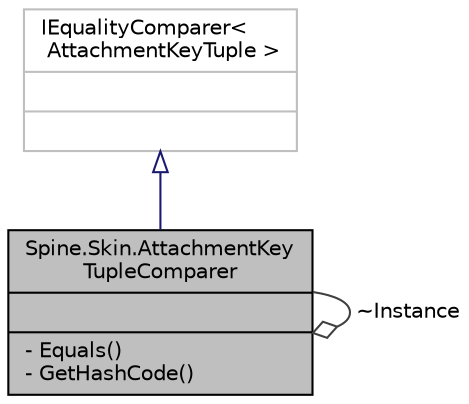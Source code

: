 digraph "Spine.Skin.AttachmentKeyTupleComparer"
{
 // LATEX_PDF_SIZE
  edge [fontname="Helvetica",fontsize="10",labelfontname="Helvetica",labelfontsize="10"];
  node [fontname="Helvetica",fontsize="10",shape=record];
  Node1 [label="{Spine.Skin.AttachmentKey\lTupleComparer\n||- Equals()\l- GetHashCode()\l}",height=0.2,width=0.4,color="black", fillcolor="grey75", style="filled", fontcolor="black",tooltip=" "];
  Node2 -> Node1 [dir="back",color="midnightblue",fontsize="10",style="solid",arrowtail="onormal",fontname="Helvetica"];
  Node2 [label="{IEqualityComparer\<\l AttachmentKeyTuple \>\n||}",height=0.2,width=0.4,color="grey75", fillcolor="white", style="filled",tooltip=" "];
  Node1 -> Node1 [color="grey25",fontsize="10",style="solid",label=" ~Instance" ,arrowhead="odiamond",fontname="Helvetica"];
}
